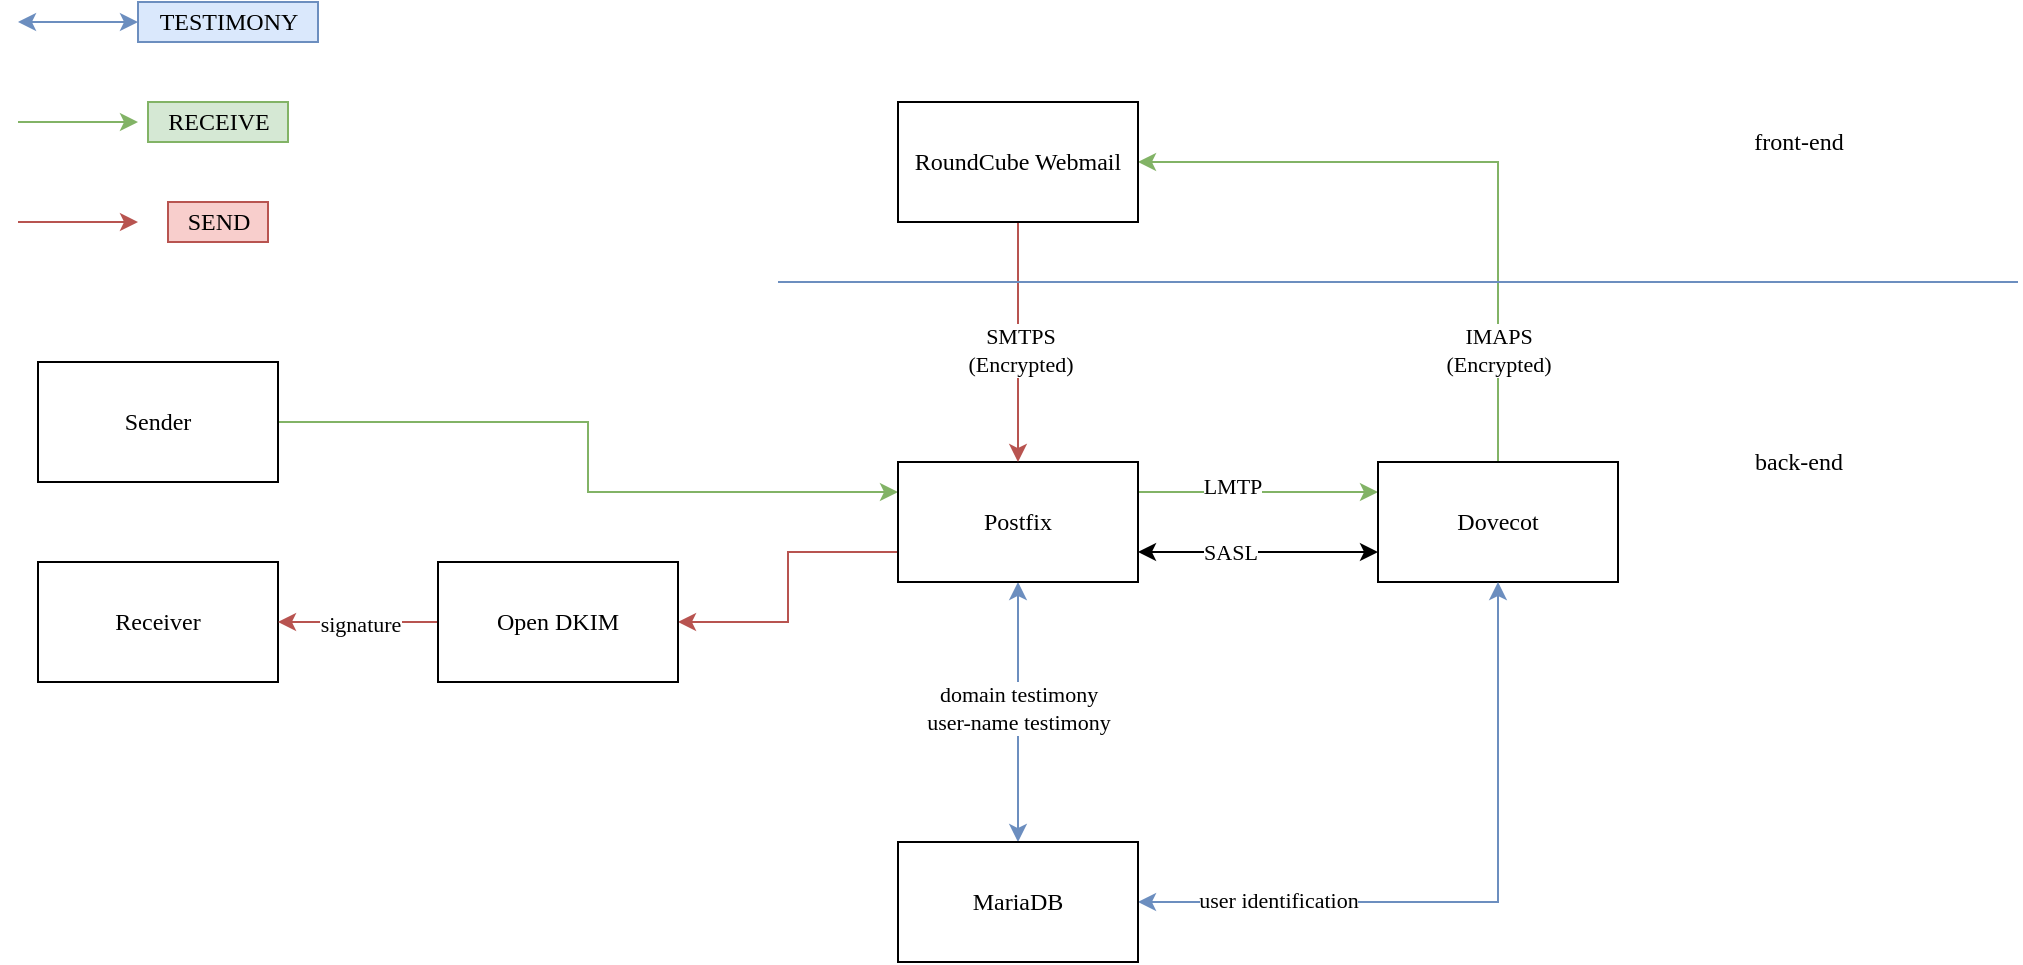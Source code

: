 <mxfile version="14.4.2" type="device"><diagram id="jJVEO3DKvDk6FdF_4QK2" name="第 1 页"><mxGraphModel dx="1298" dy="945" grid="1" gridSize="10" guides="1" tooltips="1" connect="1" arrows="1" fold="1" page="1" pageScale="1" pageWidth="827" pageHeight="1169" math="0" shadow="0"><root><mxCell id="0"/><mxCell id="1" parent="0"/><mxCell id="D-DOpCbjS1bsdqxs-T5B-15" style="edgeStyle=orthogonalEdgeStyle;rounded=0;orthogonalLoop=1;jettySize=auto;html=1;exitX=1;exitY=0.5;exitDx=0;exitDy=0;entryX=0;entryY=0.25;entryDx=0;entryDy=0;fontFamily=Verdana;fillColor=#d5e8d4;strokeColor=#82b366;" edge="1" parent="1" source="D-DOpCbjS1bsdqxs-T5B-1" target="D-DOpCbjS1bsdqxs-T5B-2"><mxGeometry relative="1" as="geometry"/></mxCell><mxCell id="D-DOpCbjS1bsdqxs-T5B-1" value="Sender" style="rounded=0;whiteSpace=wrap;html=1;fontFamily=Verdana;" vertex="1" parent="1"><mxGeometry x="100" y="220" width="120" height="60" as="geometry"/></mxCell><mxCell id="D-DOpCbjS1bsdqxs-T5B-9" style="edgeStyle=orthogonalEdgeStyle;rounded=0;orthogonalLoop=1;jettySize=auto;html=1;exitX=1;exitY=0.25;exitDx=0;exitDy=0;entryX=0;entryY=0.25;entryDx=0;entryDy=0;fontFamily=Verdana;fillColor=#d5e8d4;strokeColor=#82b366;" edge="1" parent="1" source="D-DOpCbjS1bsdqxs-T5B-2" target="D-DOpCbjS1bsdqxs-T5B-3"><mxGeometry relative="1" as="geometry"/></mxCell><mxCell id="D-DOpCbjS1bsdqxs-T5B-23" value="LMTP" style="edgeLabel;html=1;align=center;verticalAlign=middle;resizable=0;points=[];fontFamily=Verdana;" vertex="1" connectable="0" parent="D-DOpCbjS1bsdqxs-T5B-9"><mxGeometry x="-0.217" y="3" relative="1" as="geometry"><mxPoint as="offset"/></mxGeometry></mxCell><mxCell id="D-DOpCbjS1bsdqxs-T5B-17" style="edgeStyle=orthogonalEdgeStyle;rounded=0;orthogonalLoop=1;jettySize=auto;html=1;exitX=0;exitY=0.75;exitDx=0;exitDy=0;entryX=1;entryY=0.5;entryDx=0;entryDy=0;fontFamily=Verdana;fillColor=#f8cecc;strokeColor=#b85450;" edge="1" parent="1" source="D-DOpCbjS1bsdqxs-T5B-2" target="D-DOpCbjS1bsdqxs-T5B-16"><mxGeometry relative="1" as="geometry"/></mxCell><mxCell id="D-DOpCbjS1bsdqxs-T5B-26" style="edgeStyle=orthogonalEdgeStyle;rounded=0;orthogonalLoop=1;jettySize=auto;html=1;exitX=0.5;exitY=1;exitDx=0;exitDy=0;entryX=0.5;entryY=0;entryDx=0;entryDy=0;startArrow=classic;startFill=1;fontFamily=Verdana;fillColor=#dae8fc;strokeColor=#6c8ebf;" edge="1" parent="1" source="D-DOpCbjS1bsdqxs-T5B-2" target="D-DOpCbjS1bsdqxs-T5B-4"><mxGeometry relative="1" as="geometry"/></mxCell><mxCell id="D-DOpCbjS1bsdqxs-T5B-31" value="domain testimony&lt;br&gt;user-name testimony" style="edgeLabel;html=1;align=center;verticalAlign=middle;resizable=0;points=[];fontFamily=Verdana;" vertex="1" connectable="0" parent="D-DOpCbjS1bsdqxs-T5B-26"><mxGeometry x="-0.038" relative="1" as="geometry"><mxPoint as="offset"/></mxGeometry></mxCell><mxCell id="D-DOpCbjS1bsdqxs-T5B-2" value="Postfix" style="rounded=0;whiteSpace=wrap;html=1;fontFamily=Verdana;" vertex="1" parent="1"><mxGeometry x="530" y="270" width="120" height="60" as="geometry"/></mxCell><mxCell id="D-DOpCbjS1bsdqxs-T5B-6" style="edgeStyle=orthogonalEdgeStyle;rounded=0;orthogonalLoop=1;jettySize=auto;html=1;exitX=0.5;exitY=0;exitDx=0;exitDy=0;entryX=1;entryY=0.5;entryDx=0;entryDy=0;fontFamily=Verdana;fillColor=#d5e8d4;strokeColor=#82b366;" edge="1" parent="1" source="D-DOpCbjS1bsdqxs-T5B-3" target="D-DOpCbjS1bsdqxs-T5B-5"><mxGeometry relative="1" as="geometry"/></mxCell><mxCell id="D-DOpCbjS1bsdqxs-T5B-22" value="IMAPS&lt;br&gt;(Encrypted)" style="edgeLabel;html=1;align=center;verticalAlign=middle;resizable=0;points=[];fontFamily=Verdana;" vertex="1" connectable="0" parent="D-DOpCbjS1bsdqxs-T5B-6"><mxGeometry x="-0.661" relative="1" as="geometry"><mxPoint as="offset"/></mxGeometry></mxCell><mxCell id="D-DOpCbjS1bsdqxs-T5B-10" style="edgeStyle=orthogonalEdgeStyle;rounded=0;orthogonalLoop=1;jettySize=auto;html=1;exitX=0;exitY=0.75;exitDx=0;exitDy=0;entryX=1;entryY=0.75;entryDx=0;entryDy=0;fontFamily=Verdana;startArrow=classic;startFill=1;" edge="1" parent="1" source="D-DOpCbjS1bsdqxs-T5B-3" target="D-DOpCbjS1bsdqxs-T5B-2"><mxGeometry relative="1" as="geometry"/></mxCell><mxCell id="D-DOpCbjS1bsdqxs-T5B-25" value="SASL" style="edgeLabel;html=1;align=center;verticalAlign=middle;resizable=0;points=[];fontFamily=Verdana;" vertex="1" connectable="0" parent="D-DOpCbjS1bsdqxs-T5B-10"><mxGeometry x="0.233" relative="1" as="geometry"><mxPoint as="offset"/></mxGeometry></mxCell><mxCell id="D-DOpCbjS1bsdqxs-T5B-3" value="Dovecot" style="rounded=0;whiteSpace=wrap;html=1;fontFamily=Verdana;" vertex="1" parent="1"><mxGeometry x="770" y="270" width="120" height="60" as="geometry"/></mxCell><mxCell id="D-DOpCbjS1bsdqxs-T5B-27" style="edgeStyle=orthogonalEdgeStyle;rounded=0;orthogonalLoop=1;jettySize=auto;html=1;exitX=1;exitY=0.5;exitDx=0;exitDy=0;entryX=0.5;entryY=1;entryDx=0;entryDy=0;startArrow=classic;startFill=1;fontFamily=Verdana;fillColor=#dae8fc;strokeColor=#6c8ebf;" edge="1" parent="1" source="D-DOpCbjS1bsdqxs-T5B-4" target="D-DOpCbjS1bsdqxs-T5B-3"><mxGeometry relative="1" as="geometry"/></mxCell><mxCell id="D-DOpCbjS1bsdqxs-T5B-32" value="user identification" style="edgeLabel;html=1;align=center;verticalAlign=middle;resizable=0;points=[];fontFamily=Verdana;" vertex="1" connectable="0" parent="D-DOpCbjS1bsdqxs-T5B-27"><mxGeometry x="-0.588" y="1" relative="1" as="geometry"><mxPoint as="offset"/></mxGeometry></mxCell><mxCell id="D-DOpCbjS1bsdqxs-T5B-4" value="MariaDB" style="rounded=0;whiteSpace=wrap;html=1;fontFamily=Verdana;" vertex="1" parent="1"><mxGeometry x="530" y="460" width="120" height="60" as="geometry"/></mxCell><mxCell id="D-DOpCbjS1bsdqxs-T5B-7" style="edgeStyle=orthogonalEdgeStyle;rounded=0;orthogonalLoop=1;jettySize=auto;html=1;exitX=0.5;exitY=1;exitDx=0;exitDy=0;entryX=0.5;entryY=0;entryDx=0;entryDy=0;fontFamily=Verdana;fillColor=#f8cecc;strokeColor=#b85450;" edge="1" parent="1" source="D-DOpCbjS1bsdqxs-T5B-5" target="D-DOpCbjS1bsdqxs-T5B-2"><mxGeometry relative="1" as="geometry"/></mxCell><mxCell id="D-DOpCbjS1bsdqxs-T5B-21" value="SMTPS&lt;br&gt;(Encrypted)" style="edgeLabel;html=1;align=center;verticalAlign=middle;resizable=0;points=[];fontFamily=Verdana;" vertex="1" connectable="0" parent="D-DOpCbjS1bsdqxs-T5B-7"><mxGeometry x="0.067" y="1" relative="1" as="geometry"><mxPoint as="offset"/></mxGeometry></mxCell><mxCell id="D-DOpCbjS1bsdqxs-T5B-5" value="RoundCube Webmail" style="rounded=0;whiteSpace=wrap;html=1;fontFamily=Verdana;" vertex="1" parent="1"><mxGeometry x="530" y="90" width="120" height="60" as="geometry"/></mxCell><mxCell id="D-DOpCbjS1bsdqxs-T5B-11" value="" style="endArrow=none;html=1;fontFamily=Verdana;fillColor=#dae8fc;strokeColor=#6c8ebf;" edge="1" parent="1"><mxGeometry width="50" height="50" relative="1" as="geometry"><mxPoint x="470" y="180" as="sourcePoint"/><mxPoint x="1090" y="180" as="targetPoint"/></mxGeometry></mxCell><mxCell id="D-DOpCbjS1bsdqxs-T5B-12" value="front-end" style="text;html=1;align=center;verticalAlign=middle;resizable=0;points=[];autosize=1;fontFamily=Verdana;" vertex="1" parent="1"><mxGeometry x="945" y="100" width="70" height="20" as="geometry"/></mxCell><mxCell id="D-DOpCbjS1bsdqxs-T5B-13" value="back-end" style="text;html=1;align=center;verticalAlign=middle;resizable=0;points=[];autosize=1;fontFamily=Verdana;" vertex="1" parent="1"><mxGeometry x="945" y="260" width="70" height="20" as="geometry"/></mxCell><mxCell id="D-DOpCbjS1bsdqxs-T5B-14" value="Receiver" style="rounded=0;whiteSpace=wrap;html=1;fontFamily=Verdana;" vertex="1" parent="1"><mxGeometry x="100" y="320" width="120" height="60" as="geometry"/></mxCell><mxCell id="D-DOpCbjS1bsdqxs-T5B-18" style="edgeStyle=orthogonalEdgeStyle;rounded=0;orthogonalLoop=1;jettySize=auto;html=1;exitX=0;exitY=0.5;exitDx=0;exitDy=0;entryX=1;entryY=0.5;entryDx=0;entryDy=0;fontFamily=Verdana;fillColor=#f8cecc;strokeColor=#b85450;" edge="1" parent="1" source="D-DOpCbjS1bsdqxs-T5B-16" target="D-DOpCbjS1bsdqxs-T5B-14"><mxGeometry relative="1" as="geometry"/></mxCell><mxCell id="D-DOpCbjS1bsdqxs-T5B-20" value="signature" style="edgeLabel;html=1;align=center;verticalAlign=middle;resizable=0;points=[];fontFamily=Verdana;" vertex="1" connectable="0" parent="D-DOpCbjS1bsdqxs-T5B-18"><mxGeometry x="-0.025" y="1" relative="1" as="geometry"><mxPoint as="offset"/></mxGeometry></mxCell><mxCell id="D-DOpCbjS1bsdqxs-T5B-16" value="Open DKIM" style="rounded=0;whiteSpace=wrap;html=1;fontFamily=Verdana;" vertex="1" parent="1"><mxGeometry x="300" y="320" width="120" height="60" as="geometry"/></mxCell><mxCell id="D-DOpCbjS1bsdqxs-T5B-29" value="" style="endArrow=classic;html=1;fontFamily=Verdana;startArrow=classic;startFill=1;fillColor=#dae8fc;strokeColor=#6c8ebf;" edge="1" parent="1"><mxGeometry width="50" height="50" relative="1" as="geometry"><mxPoint x="90" y="50" as="sourcePoint"/><mxPoint x="150" y="50" as="targetPoint"/></mxGeometry></mxCell><mxCell id="D-DOpCbjS1bsdqxs-T5B-30" value="TESTIMONY" style="text;html=1;align=center;verticalAlign=middle;resizable=0;points=[];autosize=1;fontFamily=Verdana;fillColor=#dae8fc;strokeColor=#6c8ebf;" vertex="1" parent="1"><mxGeometry x="150" y="40" width="90" height="20" as="geometry"/></mxCell><mxCell id="D-DOpCbjS1bsdqxs-T5B-33" value="" style="endArrow=classic;html=1;fontFamily=Verdana;startArrow=none;startFill=0;fillColor=#d5e8d4;strokeColor=#82b366;" edge="1" parent="1"><mxGeometry width="50" height="50" relative="1" as="geometry"><mxPoint x="90" y="100" as="sourcePoint"/><mxPoint x="150" y="100" as="targetPoint"/></mxGeometry></mxCell><mxCell id="D-DOpCbjS1bsdqxs-T5B-34" value="RECEIVE" style="text;html=1;align=center;verticalAlign=middle;resizable=0;points=[];autosize=1;fontFamily=Verdana;fillColor=#d5e8d4;strokeColor=#82b366;" vertex="1" parent="1"><mxGeometry x="155" y="90" width="70" height="20" as="geometry"/></mxCell><mxCell id="D-DOpCbjS1bsdqxs-T5B-35" value="" style="endArrow=classic;html=1;fontFamily=Verdana;startArrow=none;startFill=0;fillColor=#f8cecc;strokeColor=#b85450;" edge="1" parent="1"><mxGeometry width="50" height="50" relative="1" as="geometry"><mxPoint x="90" y="150" as="sourcePoint"/><mxPoint x="150" y="150" as="targetPoint"/></mxGeometry></mxCell><mxCell id="D-DOpCbjS1bsdqxs-T5B-36" value="SEND" style="text;html=1;align=center;verticalAlign=middle;resizable=0;points=[];autosize=1;fontFamily=Verdana;fillColor=#f8cecc;strokeColor=#b85450;" vertex="1" parent="1"><mxGeometry x="165" y="140" width="50" height="20" as="geometry"/></mxCell></root></mxGraphModel></diagram></mxfile>